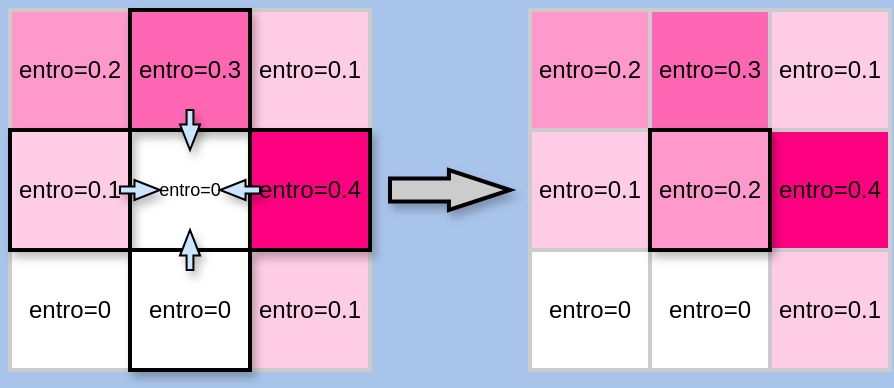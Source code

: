 <mxfile version="14.6.13" type="device"><diagram id="CX8zEpdp7e8iEqOVh32h" name="第 1 页"><mxGraphModel dx="768" dy="491" grid="1" gridSize="10" guides="1" tooltips="1" connect="1" arrows="1" fold="1" page="1" pageScale="1" pageWidth="1654" pageHeight="1169" background="#A9C4EB" math="0" shadow="0"><root><mxCell id="0"/><mxCell id="1" parent="0"/><mxCell id="GIJGseBLMG3IuaIxMGgv-1" value="entro=0" style="rounded=0;whiteSpace=wrap;html=1;strokeWidth=1;strokeColor=#CCCCCC;fontSize=9;" vertex="1" parent="1"><mxGeometry x="260" y="220" width="60" height="60" as="geometry"/></mxCell><mxCell id="GIJGseBLMG3IuaIxMGgv-3" value="entro=0.2" style="rounded=0;whiteSpace=wrap;html=1;strokeWidth=2;strokeColor=#CCCCCC;fillColor=#FF99CC;" vertex="1" parent="1"><mxGeometry x="200" y="160" width="60" height="60" as="geometry"/></mxCell><mxCell id="GIJGseBLMG3IuaIxMGgv-4" value="entro=0.1" style="rounded=0;whiteSpace=wrap;html=1;strokeWidth=2;strokeColor=#CCCCCC;fillColor=#FFCCE6;" vertex="1" parent="1"><mxGeometry x="320" y="160" width="60" height="60" as="geometry"/></mxCell><mxCell id="GIJGseBLMG3IuaIxMGgv-7" value="entro=0" style="rounded=0;whiteSpace=wrap;html=1;strokeWidth=2;strokeColor=#CCCCCC;" vertex="1" parent="1"><mxGeometry x="200" y="280" width="60" height="60" as="geometry"/></mxCell><mxCell id="GIJGseBLMG3IuaIxMGgv-9" value="entro=0.1" style="rounded=0;whiteSpace=wrap;html=1;strokeWidth=2;strokeColor=#CCCCCC;fillColor=#FFCCE6;" vertex="1" parent="1"><mxGeometry x="320" y="280" width="60" height="60" as="geometry"/></mxCell><mxCell id="GIJGseBLMG3IuaIxMGgv-2" value="entro=0.3" style="rounded=0;whiteSpace=wrap;html=1;strokeWidth=2;fillColor=#FF66B3;shadow=1;" vertex="1" parent="1"><mxGeometry x="260" y="160" width="60" height="60" as="geometry"/></mxCell><mxCell id="GIJGseBLMG3IuaIxMGgv-5" value="entro=0.4" style="rounded=0;whiteSpace=wrap;html=1;strokeWidth=2;fillColor=#FF0080;shadow=1;" vertex="1" parent="1"><mxGeometry x="320" y="220" width="60" height="60" as="geometry"/></mxCell><mxCell id="GIJGseBLMG3IuaIxMGgv-6" value="entro=0.1" style="rounded=0;whiteSpace=wrap;html=1;strokeWidth=2;fillColor=#FFCCE6;glass=0;shadow=1;" vertex="1" parent="1"><mxGeometry x="200" y="220" width="60" height="60" as="geometry"/></mxCell><mxCell id="GIJGseBLMG3IuaIxMGgv-8" value="entro=0" style="rounded=0;whiteSpace=wrap;html=1;strokeWidth=2;shadow=1;" vertex="1" parent="1"><mxGeometry x="260" y="280" width="60" height="60" as="geometry"/></mxCell><mxCell id="GIJGseBLMG3IuaIxMGgv-18" value="" style="shape=singleArrow;direction=south;whiteSpace=wrap;html=1;shadow=1;glass=0;strokeColor=#000000;strokeWidth=1;fillColor=#CCE5FF;gradientColor=none;arrowWidth=0.341;arrowSize=0.638;" vertex="1" parent="1"><mxGeometry x="285" y="210" width="10" height="20" as="geometry"/></mxCell><mxCell id="GIJGseBLMG3IuaIxMGgv-20" value="" style="shape=singleArrow;direction=south;whiteSpace=wrap;html=1;shadow=1;glass=0;strokeColor=#000000;strokeWidth=1;fillColor=#CCE5FF;gradientColor=none;arrowWidth=0.341;arrowSize=0.638;rotation=-180;" vertex="1" parent="1"><mxGeometry x="285" y="270" width="10" height="20" as="geometry"/></mxCell><mxCell id="GIJGseBLMG3IuaIxMGgv-21" value="" style="shape=singleArrow;direction=south;whiteSpace=wrap;html=1;shadow=1;glass=0;strokeColor=#000000;strokeWidth=1;fillColor=#CCE5FF;gradientColor=none;arrowWidth=0.341;arrowSize=0.638;rotation=90;" vertex="1" parent="1"><mxGeometry x="310" y="240" width="10" height="20" as="geometry"/></mxCell><mxCell id="GIJGseBLMG3IuaIxMGgv-22" value="" style="shape=singleArrow;direction=south;whiteSpace=wrap;html=1;shadow=1;glass=0;strokeColor=#000000;strokeWidth=1;fillColor=#CCE5FF;gradientColor=none;arrowWidth=0.341;arrowSize=0.638;rotation=-90;" vertex="1" parent="1"><mxGeometry x="260" y="240" width="10" height="20" as="geometry"/></mxCell><mxCell id="GIJGseBLMG3IuaIxMGgv-24" value="entro=0.2" style="rounded=0;whiteSpace=wrap;html=1;strokeWidth=2;fillColor=#FF99CC;strokeColor=#CCCCCC;" vertex="1" parent="1"><mxGeometry x="460" y="160" width="60" height="60" as="geometry"/></mxCell><mxCell id="GIJGseBLMG3IuaIxMGgv-25" value="entro=0.1" style="rounded=0;whiteSpace=wrap;html=1;strokeWidth=2;fillColor=#FFCCE6;strokeColor=#CCCCCC;" vertex="1" parent="1"><mxGeometry x="580" y="160" width="60" height="60" as="geometry"/></mxCell><mxCell id="GIJGseBLMG3IuaIxMGgv-26" value="entro=0" style="rounded=0;whiteSpace=wrap;html=1;strokeWidth=2;strokeColor=#CCCCCC;" vertex="1" parent="1"><mxGeometry x="460" y="280" width="60" height="60" as="geometry"/></mxCell><mxCell id="GIJGseBLMG3IuaIxMGgv-27" value="entro=0.1" style="rounded=0;whiteSpace=wrap;html=1;strokeWidth=2;fillColor=#FFCCE6;strokeColor=#CCCCCC;" vertex="1" parent="1"><mxGeometry x="580" y="280" width="60" height="60" as="geometry"/></mxCell><mxCell id="GIJGseBLMG3IuaIxMGgv-31" value="entro=0" style="rounded=0;whiteSpace=wrap;html=1;strokeWidth=2;shadow=0;strokeColor=#CCCCCC;" vertex="1" parent="1"><mxGeometry x="520" y="280" width="60" height="60" as="geometry"/></mxCell><mxCell id="GIJGseBLMG3IuaIxMGgv-36" value="entro=0.4" style="rounded=0;whiteSpace=wrap;html=1;strokeWidth=2;fillColor=#FF0080;shadow=0;strokeColor=#CCCCCC;" vertex="1" parent="1"><mxGeometry x="580" y="220" width="60" height="60" as="geometry"/></mxCell><mxCell id="GIJGseBLMG3IuaIxMGgv-37" value="entro=0.3" style="rounded=0;whiteSpace=wrap;html=1;strokeWidth=2;fillColor=#FF66B3;shadow=0;strokeColor=#CCCCCC;" vertex="1" parent="1"><mxGeometry x="520" y="160" width="60" height="60" as="geometry"/></mxCell><mxCell id="GIJGseBLMG3IuaIxMGgv-38" value="entro=0.1" style="rounded=0;whiteSpace=wrap;html=1;strokeWidth=2;fillColor=#FFCCE6;glass=0;shadow=0;strokeColor=#CCCCCC;" vertex="1" parent="1"><mxGeometry x="460" y="220" width="60" height="60" as="geometry"/></mxCell><mxCell id="GIJGseBLMG3IuaIxMGgv-23" value="entro=0.2" style="rounded=0;whiteSpace=wrap;html=1;strokeWidth=2;fontSize=12;shadow=1;fillColor=#FF99CC;" vertex="1" parent="1"><mxGeometry x="520" y="220" width="60" height="60" as="geometry"/></mxCell><mxCell id="GIJGseBLMG3IuaIxMGgv-39" value="" style="shape=singleArrow;whiteSpace=wrap;html=1;shadow=1;glass=0;fontSize=12;strokeWidth=2;fillColor=#CCCCCC;arrowWidth=0.572;arrowSize=0.509;" vertex="1" parent="1"><mxGeometry x="390" y="240" width="60" height="20" as="geometry"/></mxCell></root></mxGraphModel></diagram></mxfile>